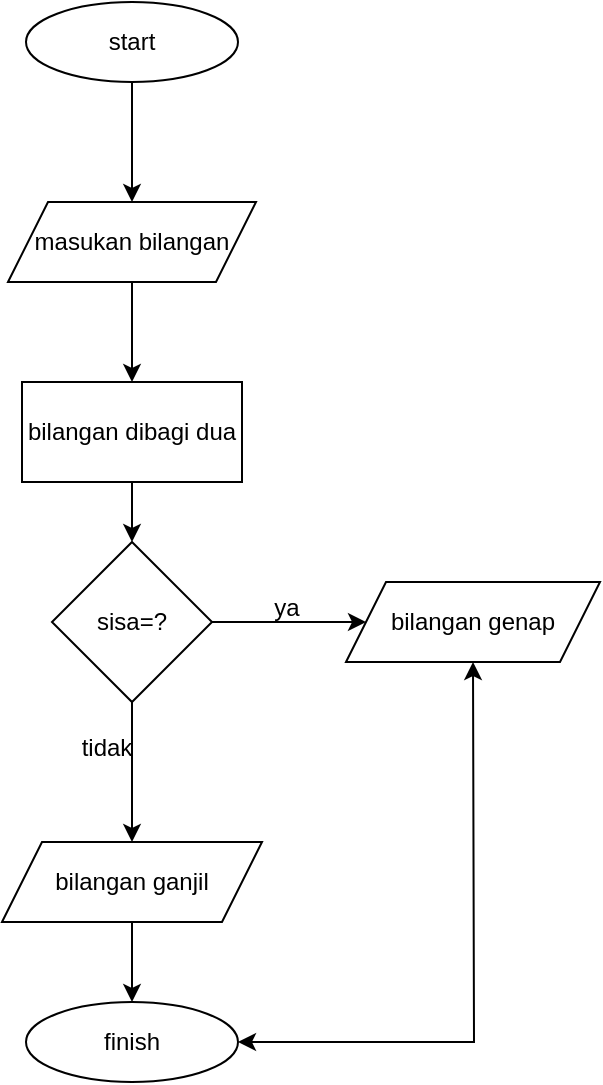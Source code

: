 <mxfile version="22.0.8" type="github">
  <diagram id="C5RBs43oDa-KdzZeNtuy" name="Page-1">
    <mxGraphModel dx="794" dy="422" grid="1" gridSize="10" guides="1" tooltips="1" connect="1" arrows="1" fold="1" page="1" pageScale="1" pageWidth="827" pageHeight="1169" math="0" shadow="0">
      <root>
        <mxCell id="WIyWlLk6GJQsqaUBKTNV-0" />
        <mxCell id="WIyWlLk6GJQsqaUBKTNV-1" parent="WIyWlLk6GJQsqaUBKTNV-0" />
        <mxCell id="gJyuBEozPB3s5be2Xe9H-2" value="" style="edgeStyle=orthogonalEdgeStyle;rounded=0;orthogonalLoop=1;jettySize=auto;html=1;" edge="1" parent="WIyWlLk6GJQsqaUBKTNV-1" source="gJyuBEozPB3s5be2Xe9H-0" target="gJyuBEozPB3s5be2Xe9H-1">
          <mxGeometry relative="1" as="geometry" />
        </mxCell>
        <mxCell id="gJyuBEozPB3s5be2Xe9H-0" value="start" style="ellipse;whiteSpace=wrap;html=1;" vertex="1" parent="WIyWlLk6GJQsqaUBKTNV-1">
          <mxGeometry x="370" y="80" width="106" height="40" as="geometry" />
        </mxCell>
        <mxCell id="gJyuBEozPB3s5be2Xe9H-4" value="" style="edgeStyle=orthogonalEdgeStyle;rounded=0;orthogonalLoop=1;jettySize=auto;html=1;" edge="1" parent="WIyWlLk6GJQsqaUBKTNV-1" source="gJyuBEozPB3s5be2Xe9H-1" target="gJyuBEozPB3s5be2Xe9H-3">
          <mxGeometry relative="1" as="geometry" />
        </mxCell>
        <mxCell id="gJyuBEozPB3s5be2Xe9H-1" value="masukan bilangan" style="shape=parallelogram;perimeter=parallelogramPerimeter;whiteSpace=wrap;html=1;fixedSize=1;" vertex="1" parent="WIyWlLk6GJQsqaUBKTNV-1">
          <mxGeometry x="361" y="180" width="124" height="40" as="geometry" />
        </mxCell>
        <mxCell id="gJyuBEozPB3s5be2Xe9H-6" value="" style="edgeStyle=orthogonalEdgeStyle;rounded=0;orthogonalLoop=1;jettySize=auto;html=1;" edge="1" parent="WIyWlLk6GJQsqaUBKTNV-1" source="gJyuBEozPB3s5be2Xe9H-3" target="gJyuBEozPB3s5be2Xe9H-5">
          <mxGeometry relative="1" as="geometry" />
        </mxCell>
        <mxCell id="gJyuBEozPB3s5be2Xe9H-3" value="bilangan dibagi dua" style="rounded=0;whiteSpace=wrap;html=1;" vertex="1" parent="WIyWlLk6GJQsqaUBKTNV-1">
          <mxGeometry x="368" y="270" width="110" height="50" as="geometry" />
        </mxCell>
        <mxCell id="gJyuBEozPB3s5be2Xe9H-8" value="" style="edgeStyle=orthogonalEdgeStyle;rounded=0;orthogonalLoop=1;jettySize=auto;html=1;" edge="1" parent="WIyWlLk6GJQsqaUBKTNV-1" source="gJyuBEozPB3s5be2Xe9H-5" target="gJyuBEozPB3s5be2Xe9H-7">
          <mxGeometry relative="1" as="geometry" />
        </mxCell>
        <mxCell id="gJyuBEozPB3s5be2Xe9H-11" value="" style="edgeStyle=orthogonalEdgeStyle;rounded=0;orthogonalLoop=1;jettySize=auto;html=1;" edge="1" parent="WIyWlLk6GJQsqaUBKTNV-1" source="gJyuBEozPB3s5be2Xe9H-5" target="gJyuBEozPB3s5be2Xe9H-10">
          <mxGeometry relative="1" as="geometry" />
        </mxCell>
        <mxCell id="gJyuBEozPB3s5be2Xe9H-5" value="sisa=?" style="rhombus;whiteSpace=wrap;html=1;" vertex="1" parent="WIyWlLk6GJQsqaUBKTNV-1">
          <mxGeometry x="383" y="350" width="80" height="80" as="geometry" />
        </mxCell>
        <mxCell id="gJyuBEozPB3s5be2Xe9H-7" value="bilangan genap" style="shape=parallelogram;perimeter=parallelogramPerimeter;whiteSpace=wrap;html=1;fixedSize=1;" vertex="1" parent="WIyWlLk6GJQsqaUBKTNV-1">
          <mxGeometry x="530" y="370" width="127" height="40" as="geometry" />
        </mxCell>
        <mxCell id="gJyuBEozPB3s5be2Xe9H-9" value="ya" style="text;html=1;align=center;verticalAlign=middle;resizable=0;points=[];autosize=1;strokeColor=none;fillColor=none;" vertex="1" parent="WIyWlLk6GJQsqaUBKTNV-1">
          <mxGeometry x="480" y="368" width="40" height="30" as="geometry" />
        </mxCell>
        <mxCell id="gJyuBEozPB3s5be2Xe9H-14" value="" style="edgeStyle=orthogonalEdgeStyle;rounded=0;orthogonalLoop=1;jettySize=auto;html=1;" edge="1" parent="WIyWlLk6GJQsqaUBKTNV-1" source="gJyuBEozPB3s5be2Xe9H-10" target="gJyuBEozPB3s5be2Xe9H-13">
          <mxGeometry relative="1" as="geometry" />
        </mxCell>
        <mxCell id="gJyuBEozPB3s5be2Xe9H-10" value="bilangan ganjil" style="shape=parallelogram;perimeter=parallelogramPerimeter;whiteSpace=wrap;html=1;fixedSize=1;" vertex="1" parent="WIyWlLk6GJQsqaUBKTNV-1">
          <mxGeometry x="358" y="500" width="130" height="40" as="geometry" />
        </mxCell>
        <mxCell id="gJyuBEozPB3s5be2Xe9H-12" value="tidak" style="text;html=1;align=center;verticalAlign=middle;resizable=0;points=[];autosize=1;strokeColor=none;fillColor=none;" vertex="1" parent="WIyWlLk6GJQsqaUBKTNV-1">
          <mxGeometry x="385" y="438" width="50" height="30" as="geometry" />
        </mxCell>
        <mxCell id="gJyuBEozPB3s5be2Xe9H-13" value="finish" style="ellipse;whiteSpace=wrap;html=1;" vertex="1" parent="WIyWlLk6GJQsqaUBKTNV-1">
          <mxGeometry x="370" y="580" width="106" height="40" as="geometry" />
        </mxCell>
        <mxCell id="gJyuBEozPB3s5be2Xe9H-24" value="" style="endArrow=classic;startArrow=classic;html=1;rounded=0;entryX=0.5;entryY=1;entryDx=0;entryDy=0;exitX=1;exitY=0.5;exitDx=0;exitDy=0;" edge="1" parent="WIyWlLk6GJQsqaUBKTNV-1" source="gJyuBEozPB3s5be2Xe9H-13" target="gJyuBEozPB3s5be2Xe9H-7">
          <mxGeometry width="50" height="50" relative="1" as="geometry">
            <mxPoint x="380" y="580" as="sourcePoint" />
            <mxPoint x="430" y="530" as="targetPoint" />
            <Array as="points">
              <mxPoint x="594" y="600" />
            </Array>
          </mxGeometry>
        </mxCell>
      </root>
    </mxGraphModel>
  </diagram>
</mxfile>
